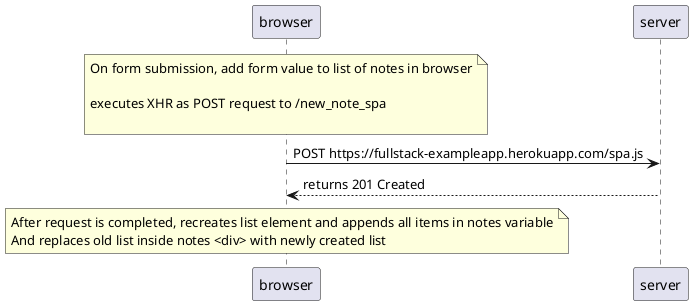 @startuml

note over browser
On form submission, add form value to list of notes in browser

executes XHR as POST request to /new_note_spa

end note

browser -> server: POST https://fullstack-exampleapp.herokuapp.com/spa.js
server --> browser: returns 201 Created

note over browser
After request is completed, recreates list element and appends all items in notes variable
And replaces old list inside notes <div> with newly created list
end note

@enduml